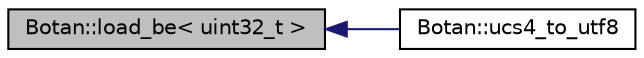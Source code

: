 digraph "Botan::load_be&lt; uint32_t &gt;"
{
  edge [fontname="Helvetica",fontsize="10",labelfontname="Helvetica",labelfontsize="10"];
  node [fontname="Helvetica",fontsize="10",shape=record];
  rankdir="LR";
  Node184 [label="Botan::load_be\< uint32_t \>",height=0.2,width=0.4,color="black", fillcolor="grey75", style="filled", fontcolor="black"];
  Node184 -> Node185 [dir="back",color="midnightblue",fontsize="10",style="solid",fontname="Helvetica"];
  Node185 [label="Botan::ucs4_to_utf8",height=0.2,width=0.4,color="black", fillcolor="white", style="filled",URL="$namespace_botan.html#a2bb4359def9a750e534e6ece252bd319"];
}
